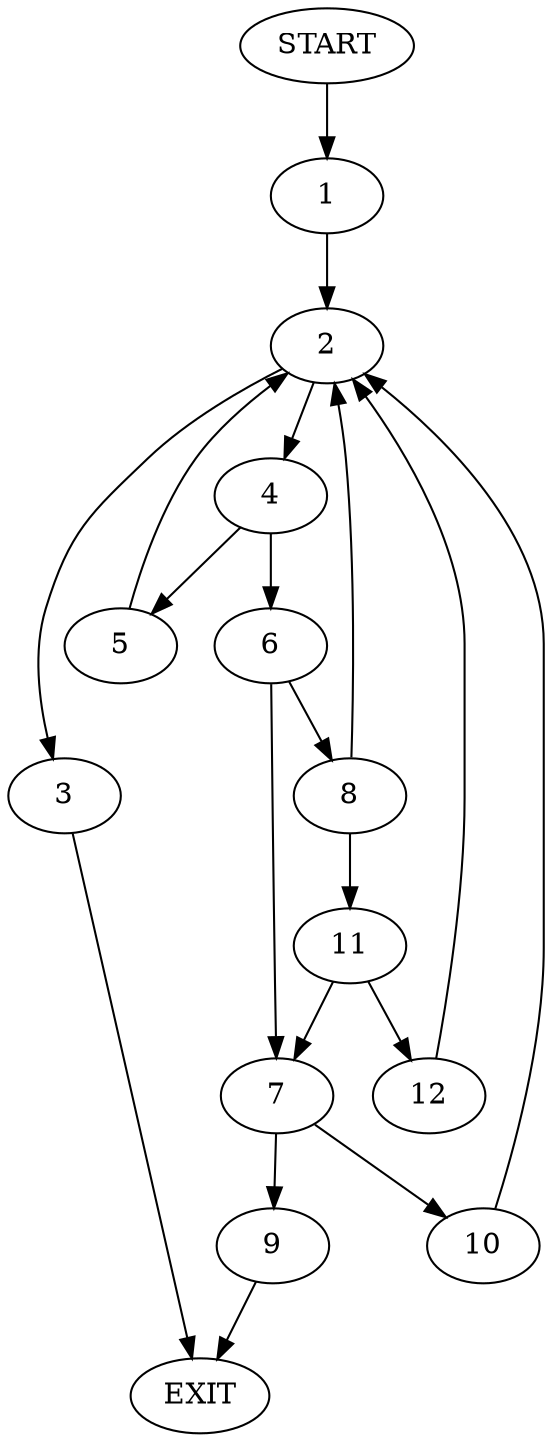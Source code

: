 digraph {
0 [label="START"]
13 [label="EXIT"]
0 -> 1
1 -> 2
2 -> 3
2 -> 4
4 -> 5
4 -> 6
3 -> 13
5 -> 2
6 -> 7
6 -> 8
7 -> 9
7 -> 10
8 -> 2
8 -> 11
11 -> 7
11 -> 12
12 -> 2
9 -> 13
10 -> 2
}

